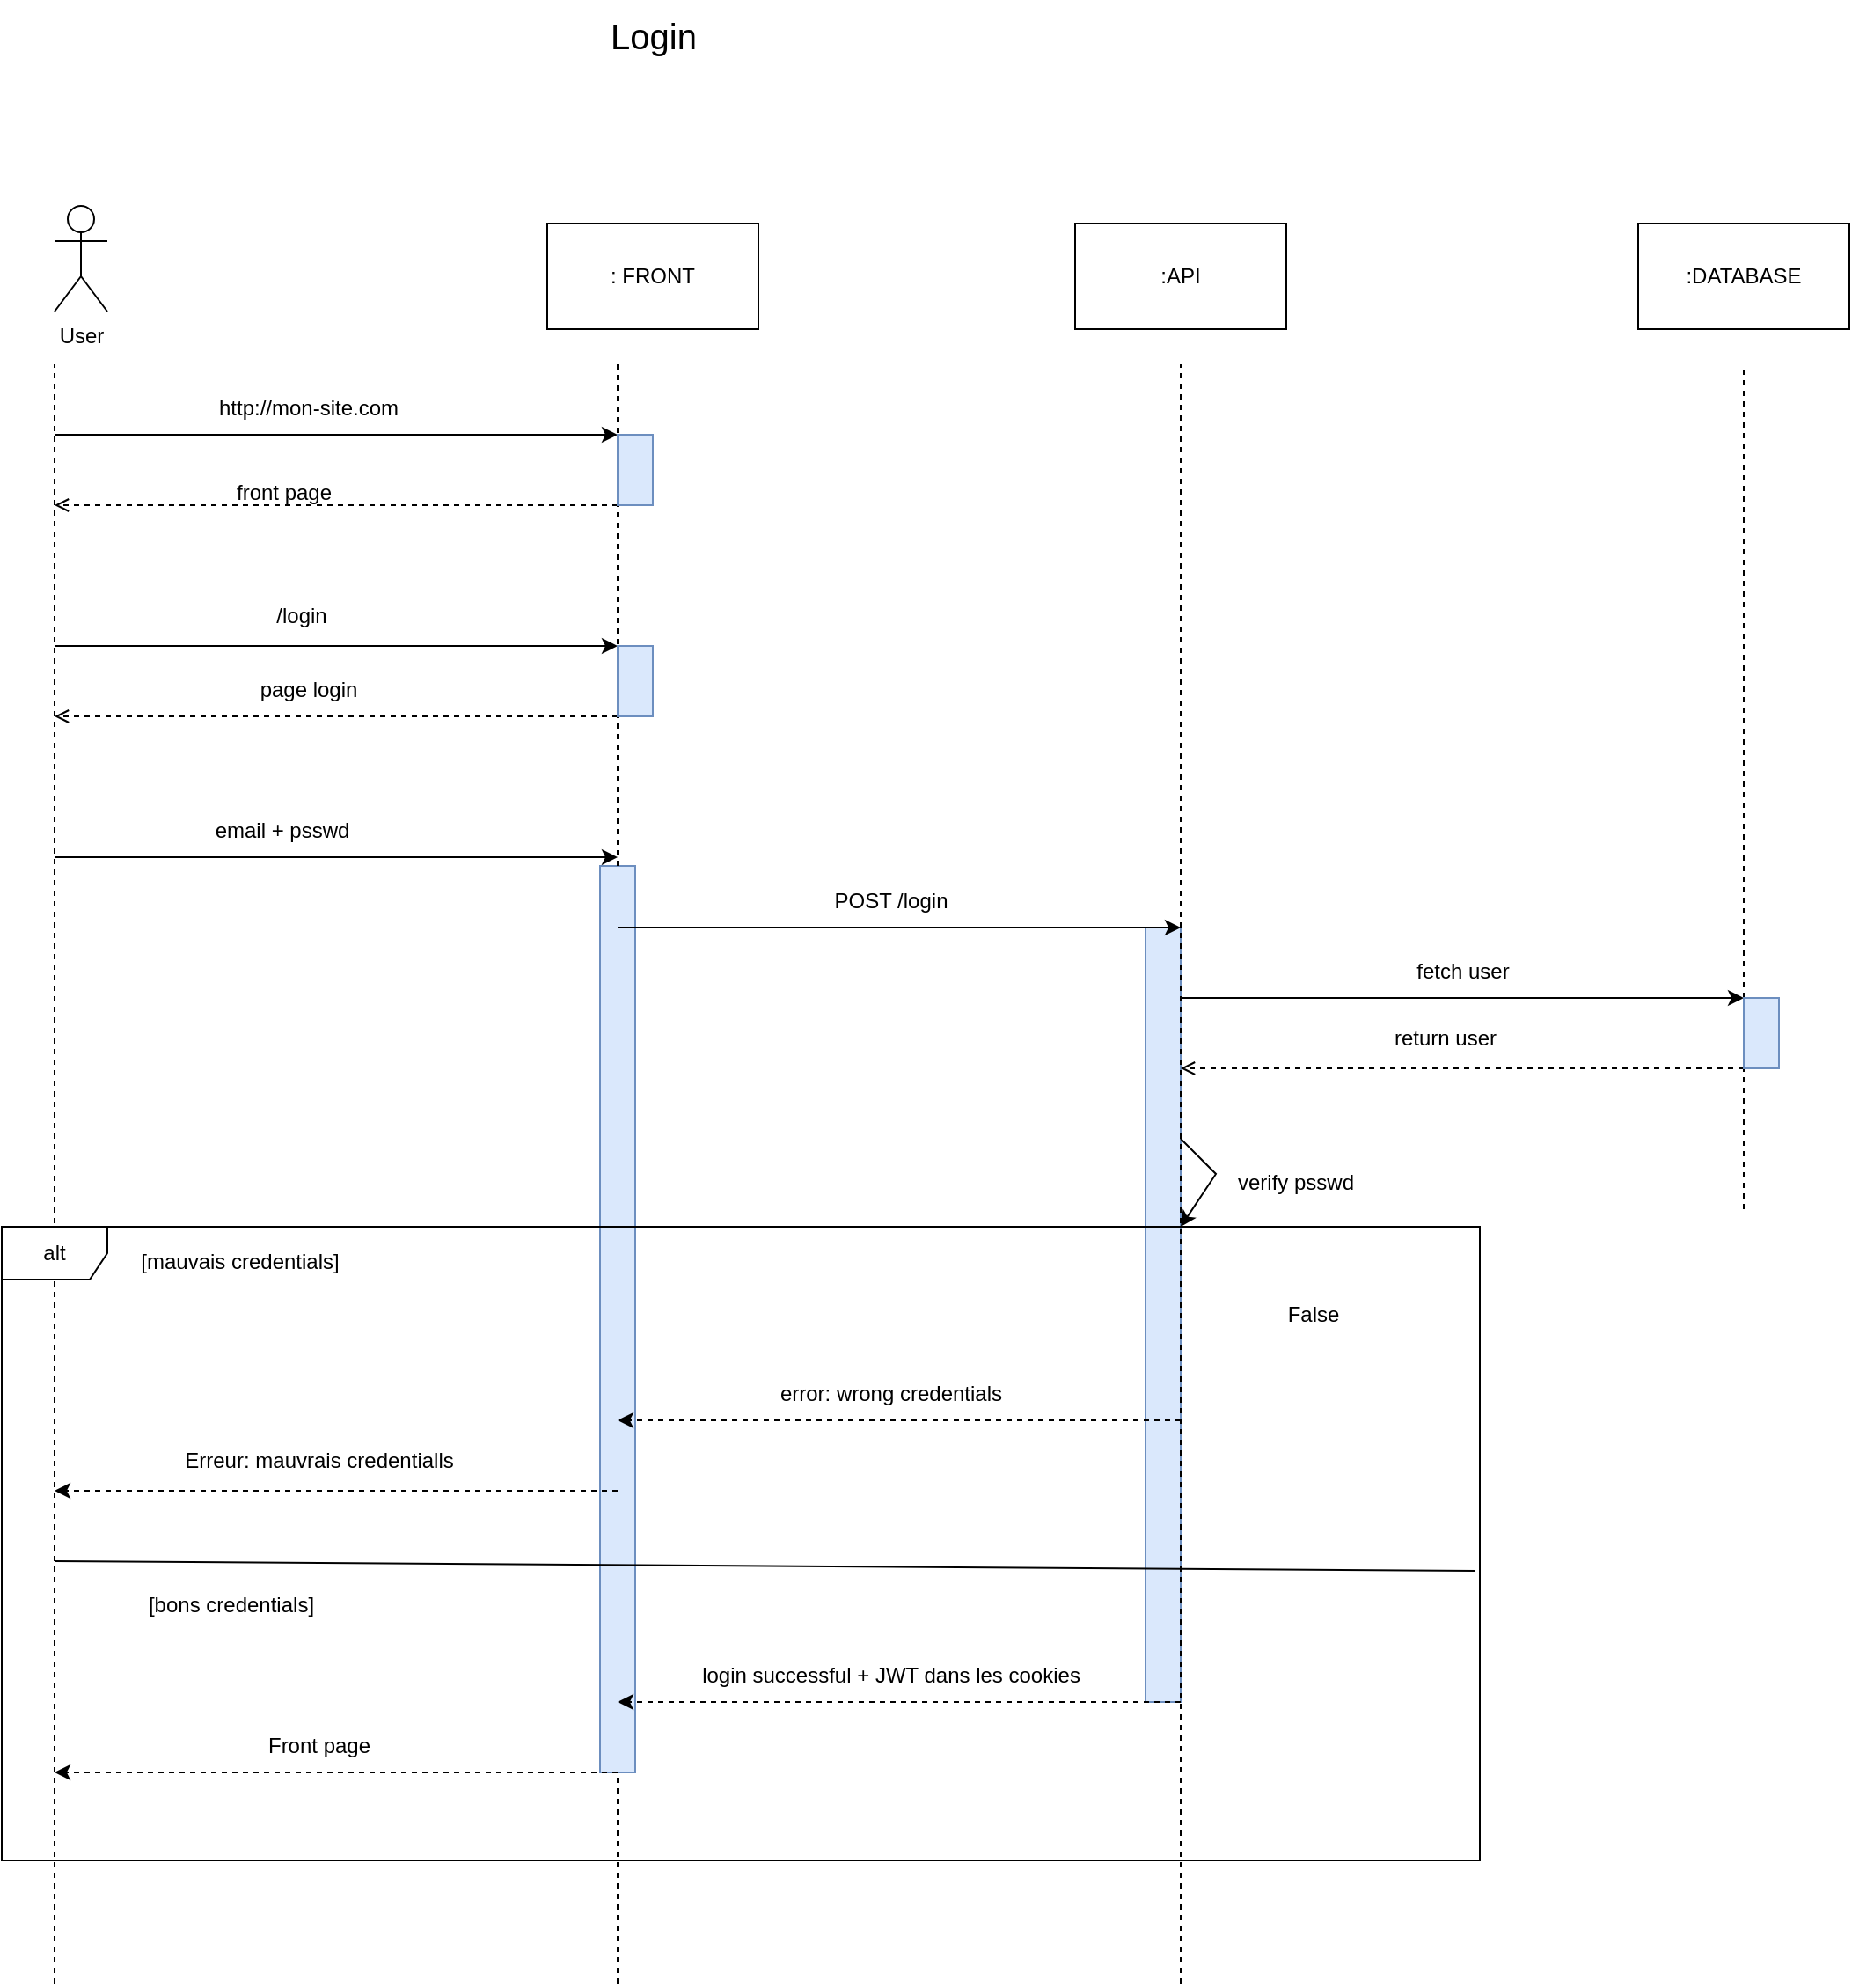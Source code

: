 <mxfile>
    <diagram id="leJM3MZpAwrW2x89SJbV" name="Page-1">
        <mxGraphModel dx="4916" dy="909" grid="1" gridSize="10" guides="1" tooltips="1" connect="1" arrows="1" fold="1" page="1" pageScale="1" pageWidth="850" pageHeight="1100" math="0" shadow="0">
            <root>
                <mxCell id="0"/>
                <mxCell id="1" parent="0"/>
                <mxCell id="2" value="" style="rounded=0;whiteSpace=wrap;html=1;fillColor=#dae8fc;strokeColor=#6c8ebf;" vertex="1" parent="1">
                    <mxGeometry x="-1940" y="800" width="20" height="440" as="geometry"/>
                </mxCell>
                <mxCell id="3" value="" style="rounded=0;whiteSpace=wrap;html=1;fillColor=#dae8fc;strokeColor=#6c8ebf;" vertex="1" parent="1">
                    <mxGeometry x="-2250" y="765" width="20" height="515" as="geometry"/>
                </mxCell>
                <mxCell id="4" value="User" style="shape=umlActor;verticalLabelPosition=bottom;verticalAlign=top;html=1;outlineConnect=0;" vertex="1" parent="1">
                    <mxGeometry x="-2560" y="390" width="30" height="60" as="geometry"/>
                </mxCell>
                <mxCell id="5" value=": FRONT" style="rounded=0;whiteSpace=wrap;html=1;" vertex="1" parent="1">
                    <mxGeometry x="-2280" y="400" width="120" height="60" as="geometry"/>
                </mxCell>
                <mxCell id="6" value=":API" style="rounded=0;whiteSpace=wrap;html=1;" vertex="1" parent="1">
                    <mxGeometry x="-1980" y="400" width="120" height="60" as="geometry"/>
                </mxCell>
                <mxCell id="7" value=":DATABASE" style="rounded=0;whiteSpace=wrap;html=1;" vertex="1" parent="1">
                    <mxGeometry x="-1660" y="400" width="120" height="60" as="geometry"/>
                </mxCell>
                <mxCell id="8" value="" style="endArrow=none;html=1;rounded=0;dashed=1;" edge="1" parent="1">
                    <mxGeometry width="50" height="50" relative="1" as="geometry">
                        <mxPoint x="-2560" y="1400" as="sourcePoint"/>
                        <mxPoint x="-2560" y="480" as="targetPoint"/>
                    </mxGeometry>
                </mxCell>
                <mxCell id="9" value="" style="endArrow=none;html=1;rounded=0;dashed=1;" edge="1" parent="1" source="3">
                    <mxGeometry width="50" height="50" relative="1" as="geometry">
                        <mxPoint x="-2240" y="1670" as="sourcePoint"/>
                        <mxPoint x="-2240" y="480" as="targetPoint"/>
                    </mxGeometry>
                </mxCell>
                <mxCell id="10" value="" style="endArrow=none;html=1;rounded=0;dashed=1;" edge="1" parent="1">
                    <mxGeometry width="50" height="50" relative="1" as="geometry">
                        <mxPoint x="-1920" y="1400" as="sourcePoint"/>
                        <mxPoint x="-1920" y="480" as="targetPoint"/>
                    </mxGeometry>
                </mxCell>
                <mxCell id="11" value="" style="endArrow=none;html=1;rounded=0;dashed=1;" edge="1" parent="1">
                    <mxGeometry width="50" height="50" relative="1" as="geometry">
                        <mxPoint x="-1600" y="960" as="sourcePoint"/>
                        <mxPoint x="-1600" y="480" as="targetPoint"/>
                    </mxGeometry>
                </mxCell>
                <mxCell id="12" value="" style="endArrow=classic;html=1;rounded=0;" edge="1" parent="1">
                    <mxGeometry width="50" height="50" relative="1" as="geometry">
                        <mxPoint x="-2560" y="520" as="sourcePoint"/>
                        <mxPoint x="-2240" y="520" as="targetPoint"/>
                    </mxGeometry>
                </mxCell>
                <mxCell id="13" value="http://mon-site.com" style="text;html=1;align=center;verticalAlign=middle;resizable=0;points=[];autosize=1;strokeColor=none;fillColor=none;" vertex="1" parent="1">
                    <mxGeometry x="-2481" y="490" width="130" height="30" as="geometry"/>
                </mxCell>
                <mxCell id="14" value="" style="endArrow=open;html=1;rounded=0;endFill=0;dashed=1;" edge="1" parent="1">
                    <mxGeometry width="50" height="50" relative="1" as="geometry">
                        <mxPoint x="-2240" y="560" as="sourcePoint"/>
                        <mxPoint x="-2560" y="560" as="targetPoint"/>
                    </mxGeometry>
                </mxCell>
                <mxCell id="15" value="front page" style="text;html=1;align=center;verticalAlign=middle;resizable=0;points=[];autosize=1;strokeColor=none;fillColor=none;" vertex="1" parent="1">
                    <mxGeometry x="-2470" y="538" width="80" height="30" as="geometry"/>
                </mxCell>
                <mxCell id="16" value="" style="endArrow=classic;html=1;rounded=0;" edge="1" parent="1">
                    <mxGeometry width="50" height="50" relative="1" as="geometry">
                        <mxPoint x="-2560" y="640" as="sourcePoint"/>
                        <mxPoint x="-2240" y="640" as="targetPoint"/>
                    </mxGeometry>
                </mxCell>
                <mxCell id="17" value="/login" style="text;html=1;align=center;verticalAlign=middle;resizable=0;points=[];autosize=1;strokeColor=none;fillColor=none;" vertex="1" parent="1">
                    <mxGeometry x="-2445" y="608" width="50" height="30" as="geometry"/>
                </mxCell>
                <mxCell id="18" value="" style="rounded=0;whiteSpace=wrap;html=1;fillColor=#dae8fc;strokeColor=#6c8ebf;" vertex="1" parent="1">
                    <mxGeometry x="-2240" y="520" width="20" height="40" as="geometry"/>
                </mxCell>
                <mxCell id="19" value="" style="endArrow=open;html=1;rounded=0;dashed=1;endFill=0;" edge="1" parent="1">
                    <mxGeometry width="50" height="50" relative="1" as="geometry">
                        <mxPoint x="-2240" y="680" as="sourcePoint"/>
                        <mxPoint x="-2560" y="680" as="targetPoint"/>
                    </mxGeometry>
                </mxCell>
                <mxCell id="20" value="page login" style="text;html=1;align=center;verticalAlign=middle;resizable=0;points=[];autosize=1;strokeColor=none;fillColor=none;" vertex="1" parent="1">
                    <mxGeometry x="-2456" y="650" width="80" height="30" as="geometry"/>
                </mxCell>
                <mxCell id="21" value="" style="endArrow=classic;html=1;rounded=0;" edge="1" parent="1">
                    <mxGeometry width="50" height="50" relative="1" as="geometry">
                        <mxPoint x="-2560" y="760" as="sourcePoint"/>
                        <mxPoint x="-2240" y="760" as="targetPoint"/>
                    </mxGeometry>
                </mxCell>
                <mxCell id="22" value="email + psswd" style="text;html=1;align=center;verticalAlign=middle;resizable=0;points=[];autosize=1;strokeColor=none;fillColor=none;" vertex="1" parent="1">
                    <mxGeometry x="-2481" y="730" width="100" height="30" as="geometry"/>
                </mxCell>
                <mxCell id="23" value="" style="endArrow=classic;html=1;rounded=0;" edge="1" parent="1">
                    <mxGeometry width="50" height="50" relative="1" as="geometry">
                        <mxPoint x="-2240" y="800" as="sourcePoint"/>
                        <mxPoint x="-1920" y="800" as="targetPoint"/>
                    </mxGeometry>
                </mxCell>
                <mxCell id="24" value="POST /login" style="text;html=1;align=center;verticalAlign=middle;resizable=0;points=[];autosize=1;strokeColor=none;fillColor=none;" vertex="1" parent="1">
                    <mxGeometry x="-2130" y="770" width="90" height="30" as="geometry"/>
                </mxCell>
                <mxCell id="25" value="" style="endArrow=classic;html=1;rounded=0;" edge="1" parent="1">
                    <mxGeometry width="50" height="50" relative="1" as="geometry">
                        <mxPoint x="-1920" y="840" as="sourcePoint"/>
                        <mxPoint x="-1600" y="840" as="targetPoint"/>
                    </mxGeometry>
                </mxCell>
                <mxCell id="26" value="fetch user" style="text;html=1;align=center;verticalAlign=middle;resizable=0;points=[];autosize=1;strokeColor=none;fillColor=none;" vertex="1" parent="1">
                    <mxGeometry x="-1800" y="810" width="80" height="30" as="geometry"/>
                </mxCell>
                <mxCell id="27" value="" style="endArrow=open;html=1;rounded=0;dashed=1;endFill=0;" edge="1" parent="1">
                    <mxGeometry width="50" height="50" relative="1" as="geometry">
                        <mxPoint x="-1600" y="880" as="sourcePoint"/>
                        <mxPoint x="-1920" y="880" as="targetPoint"/>
                    </mxGeometry>
                </mxCell>
                <mxCell id="28" value="return user" style="text;html=1;align=center;verticalAlign=middle;resizable=0;points=[];autosize=1;strokeColor=none;fillColor=none;" vertex="1" parent="1">
                    <mxGeometry x="-1810" y="848" width="80" height="30" as="geometry"/>
                </mxCell>
                <mxCell id="29" value="" style="rounded=0;whiteSpace=wrap;html=1;fillColor=#dae8fc;strokeColor=#6c8ebf;" vertex="1" parent="1">
                    <mxGeometry x="-1600" y="840" width="20" height="40" as="geometry"/>
                </mxCell>
                <mxCell id="30" value="" style="endArrow=classic;html=1;rounded=0;" edge="1" parent="1">
                    <mxGeometry width="50" height="50" relative="1" as="geometry">
                        <mxPoint x="-1920" y="920" as="sourcePoint"/>
                        <mxPoint x="-1920" y="970" as="targetPoint"/>
                        <Array as="points">
                            <mxPoint x="-1900" y="940"/>
                        </Array>
                    </mxGeometry>
                </mxCell>
                <mxCell id="31" value="verify psswd" style="text;html=1;align=center;verticalAlign=middle;resizable=0;points=[];autosize=1;strokeColor=none;fillColor=none;" vertex="1" parent="1">
                    <mxGeometry x="-1900" y="930" width="90" height="30" as="geometry"/>
                </mxCell>
                <mxCell id="32" value="" style="rounded=0;whiteSpace=wrap;html=1;fillColor=#dae8fc;strokeColor=#6c8ebf;" vertex="1" parent="1">
                    <mxGeometry x="-2240" y="640" width="20" height="40" as="geometry"/>
                </mxCell>
                <mxCell id="33" value="alt" style="shape=umlFrame;whiteSpace=wrap;html=1;pointerEvents=0;" vertex="1" parent="1">
                    <mxGeometry x="-2590" y="970" width="840" height="360" as="geometry"/>
                </mxCell>
                <mxCell id="34" value="[mauvais credentials]" style="text;html=1;align=center;verticalAlign=middle;resizable=0;points=[];autosize=1;strokeColor=none;fillColor=none;" vertex="1" parent="1">
                    <mxGeometry x="-2525" y="975" width="140" height="30" as="geometry"/>
                </mxCell>
                <mxCell id="35" value="False" style="text;html=1;align=center;verticalAlign=middle;resizable=0;points=[];autosize=1;strokeColor=none;fillColor=none;" vertex="1" parent="1">
                    <mxGeometry x="-1870" y="1005" width="50" height="30" as="geometry"/>
                </mxCell>
                <mxCell id="36" value="" style="endArrow=classic;html=1;rounded=0;dashed=1;" edge="1" parent="1">
                    <mxGeometry width="50" height="50" relative="1" as="geometry">
                        <mxPoint x="-1920" y="1080" as="sourcePoint"/>
                        <mxPoint x="-2240" y="1080" as="targetPoint"/>
                    </mxGeometry>
                </mxCell>
                <mxCell id="37" value="error: wrong credentials" style="text;html=1;align=center;verticalAlign=middle;resizable=0;points=[];autosize=1;strokeColor=none;fillColor=none;" vertex="1" parent="1">
                    <mxGeometry x="-2160" y="1050" width="150" height="30" as="geometry"/>
                </mxCell>
                <mxCell id="38" value="" style="endArrow=classic;html=1;rounded=0;dashed=1;" edge="1" parent="1">
                    <mxGeometry width="50" height="50" relative="1" as="geometry">
                        <mxPoint x="-2240" y="1120" as="sourcePoint"/>
                        <mxPoint x="-2560" y="1120" as="targetPoint"/>
                    </mxGeometry>
                </mxCell>
                <mxCell id="39" value="Erreur: mauvrais credentialls" style="text;html=1;align=center;verticalAlign=middle;resizable=0;points=[];autosize=1;strokeColor=none;fillColor=none;" vertex="1" parent="1">
                    <mxGeometry x="-2500" y="1088" width="180" height="30" as="geometry"/>
                </mxCell>
                <mxCell id="40" value="" style="endArrow=none;html=1;rounded=0;entryX=0.997;entryY=0.543;entryDx=0;entryDy=0;entryPerimeter=0;" edge="1" parent="1" target="33">
                    <mxGeometry width="50" height="50" relative="1" as="geometry">
                        <mxPoint x="-2560" y="1160" as="sourcePoint"/>
                        <mxPoint x="-2050" y="1140" as="targetPoint"/>
                    </mxGeometry>
                </mxCell>
                <mxCell id="41" value="[bons credentials]" style="text;html=1;align=center;verticalAlign=middle;resizable=0;points=[];autosize=1;strokeColor=none;fillColor=none;" vertex="1" parent="1">
                    <mxGeometry x="-2520" y="1170" width="120" height="30" as="geometry"/>
                </mxCell>
                <mxCell id="42" value="" style="endArrow=classic;html=1;rounded=0;dashed=1;" edge="1" parent="1">
                    <mxGeometry width="50" height="50" relative="1" as="geometry">
                        <mxPoint x="-1920" y="1240" as="sourcePoint"/>
                        <mxPoint x="-2240" y="1240" as="targetPoint"/>
                    </mxGeometry>
                </mxCell>
                <mxCell id="43" value="login successful + JWT dans les cookies" style="text;html=1;align=center;verticalAlign=middle;resizable=0;points=[];autosize=1;strokeColor=none;fillColor=none;" vertex="1" parent="1">
                    <mxGeometry x="-2205" y="1210" width="240" height="30" as="geometry"/>
                </mxCell>
                <mxCell id="44" value="" style="endArrow=classic;html=1;rounded=0;dashed=1;" edge="1" parent="1">
                    <mxGeometry width="50" height="50" relative="1" as="geometry">
                        <mxPoint x="-2240" y="1280" as="sourcePoint"/>
                        <mxPoint x="-2560" y="1280" as="targetPoint"/>
                    </mxGeometry>
                </mxCell>
                <mxCell id="45" value="" style="endArrow=none;html=1;rounded=0;dashed=1;" edge="1" parent="1" target="3">
                    <mxGeometry width="50" height="50" relative="1" as="geometry">
                        <mxPoint x="-2240" y="1400" as="sourcePoint"/>
                        <mxPoint x="-2240" y="480" as="targetPoint"/>
                    </mxGeometry>
                </mxCell>
                <mxCell id="46" value="Front page" style="text;html=1;align=center;verticalAlign=middle;resizable=0;points=[];autosize=1;strokeColor=none;fillColor=none;" vertex="1" parent="1">
                    <mxGeometry x="-2450" y="1250" width="80" height="30" as="geometry"/>
                </mxCell>
                <mxCell id="47" value="Login" style="text;html=1;align=center;verticalAlign=middle;resizable=0;points=[];autosize=1;strokeColor=none;fillColor=none;fontSize=20;" vertex="1" parent="1">
                    <mxGeometry x="-2255" y="273" width="70" height="40" as="geometry"/>
                </mxCell>
            </root>
        </mxGraphModel>
    </diagram>
</mxfile>